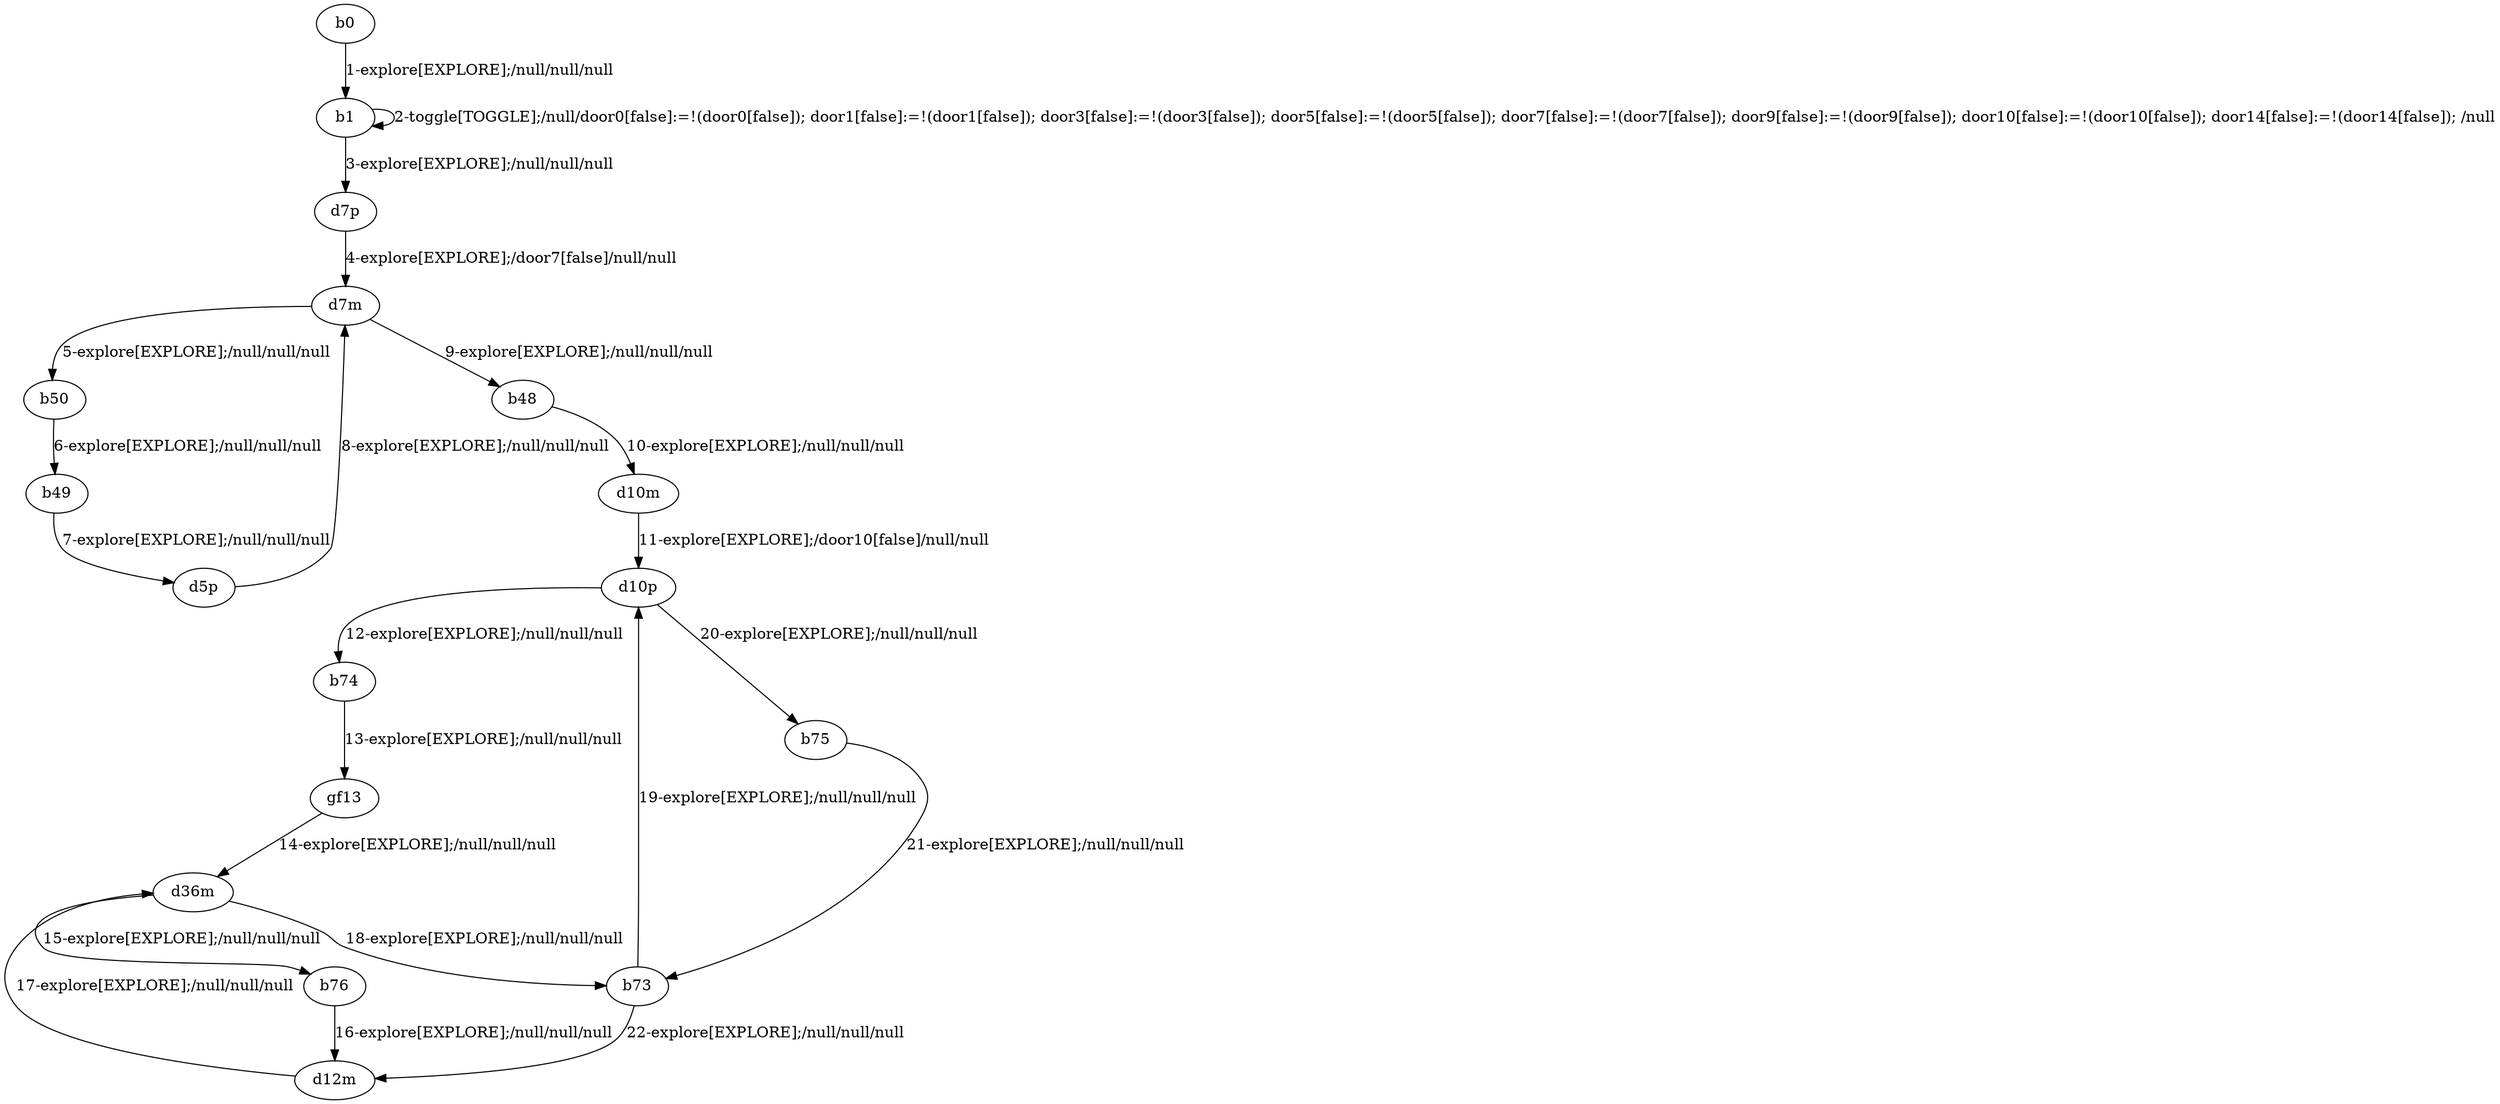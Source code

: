 # Total number of goals covered by this test: 8
# b73 --> d10p
# b76 --> d12m
# d10p --> b74
# d36m --> b73
# gf13 --> d36m
# d36m --> b76
# d12m --> d36m
# b74 --> gf13

digraph g {
"b0" -> "b1" [label = "1-explore[EXPLORE];/null/null/null"];
"b1" -> "b1" [label = "2-toggle[TOGGLE];/null/door0[false]:=!(door0[false]); door1[false]:=!(door1[false]); door3[false]:=!(door3[false]); door5[false]:=!(door5[false]); door7[false]:=!(door7[false]); door9[false]:=!(door9[false]); door10[false]:=!(door10[false]); door14[false]:=!(door14[false]); /null"];
"b1" -> "d7p" [label = "3-explore[EXPLORE];/null/null/null"];
"d7p" -> "d7m" [label = "4-explore[EXPLORE];/door7[false]/null/null"];
"d7m" -> "b50" [label = "5-explore[EXPLORE];/null/null/null"];
"b50" -> "b49" [label = "6-explore[EXPLORE];/null/null/null"];
"b49" -> "d5p" [label = "7-explore[EXPLORE];/null/null/null"];
"d5p" -> "d7m" [label = "8-explore[EXPLORE];/null/null/null"];
"d7m" -> "b48" [label = "9-explore[EXPLORE];/null/null/null"];
"b48" -> "d10m" [label = "10-explore[EXPLORE];/null/null/null"];
"d10m" -> "d10p" [label = "11-explore[EXPLORE];/door10[false]/null/null"];
"d10p" -> "b74" [label = "12-explore[EXPLORE];/null/null/null"];
"b74" -> "gf13" [label = "13-explore[EXPLORE];/null/null/null"];
"gf13" -> "d36m" [label = "14-explore[EXPLORE];/null/null/null"];
"d36m" -> "b76" [label = "15-explore[EXPLORE];/null/null/null"];
"b76" -> "d12m" [label = "16-explore[EXPLORE];/null/null/null"];
"d12m" -> "d36m" [label = "17-explore[EXPLORE];/null/null/null"];
"d36m" -> "b73" [label = "18-explore[EXPLORE];/null/null/null"];
"b73" -> "d10p" [label = "19-explore[EXPLORE];/null/null/null"];
"d10p" -> "b75" [label = "20-explore[EXPLORE];/null/null/null"];
"b75" -> "b73" [label = "21-explore[EXPLORE];/null/null/null"];
"b73" -> "d12m" [label = "22-explore[EXPLORE];/null/null/null"];
}